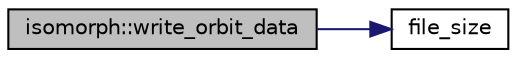 digraph "isomorph::write_orbit_data"
{
  edge [fontname="Helvetica",fontsize="10",labelfontname="Helvetica",labelfontsize="10"];
  node [fontname="Helvetica",fontsize="10",shape=record];
  rankdir="LR";
  Node15470 [label="isomorph::write_orbit_data",height=0.2,width=0.4,color="black", fillcolor="grey75", style="filled", fontcolor="black"];
  Node15470 -> Node15471 [color="midnightblue",fontsize="10",style="solid",fontname="Helvetica"];
  Node15471 [label="file_size",height=0.2,width=0.4,color="black", fillcolor="white", style="filled",URL="$df/dbf/sajeeb_8_c.html#a5c37cf5785204b6e9adf647dc14d0e50"];
}
